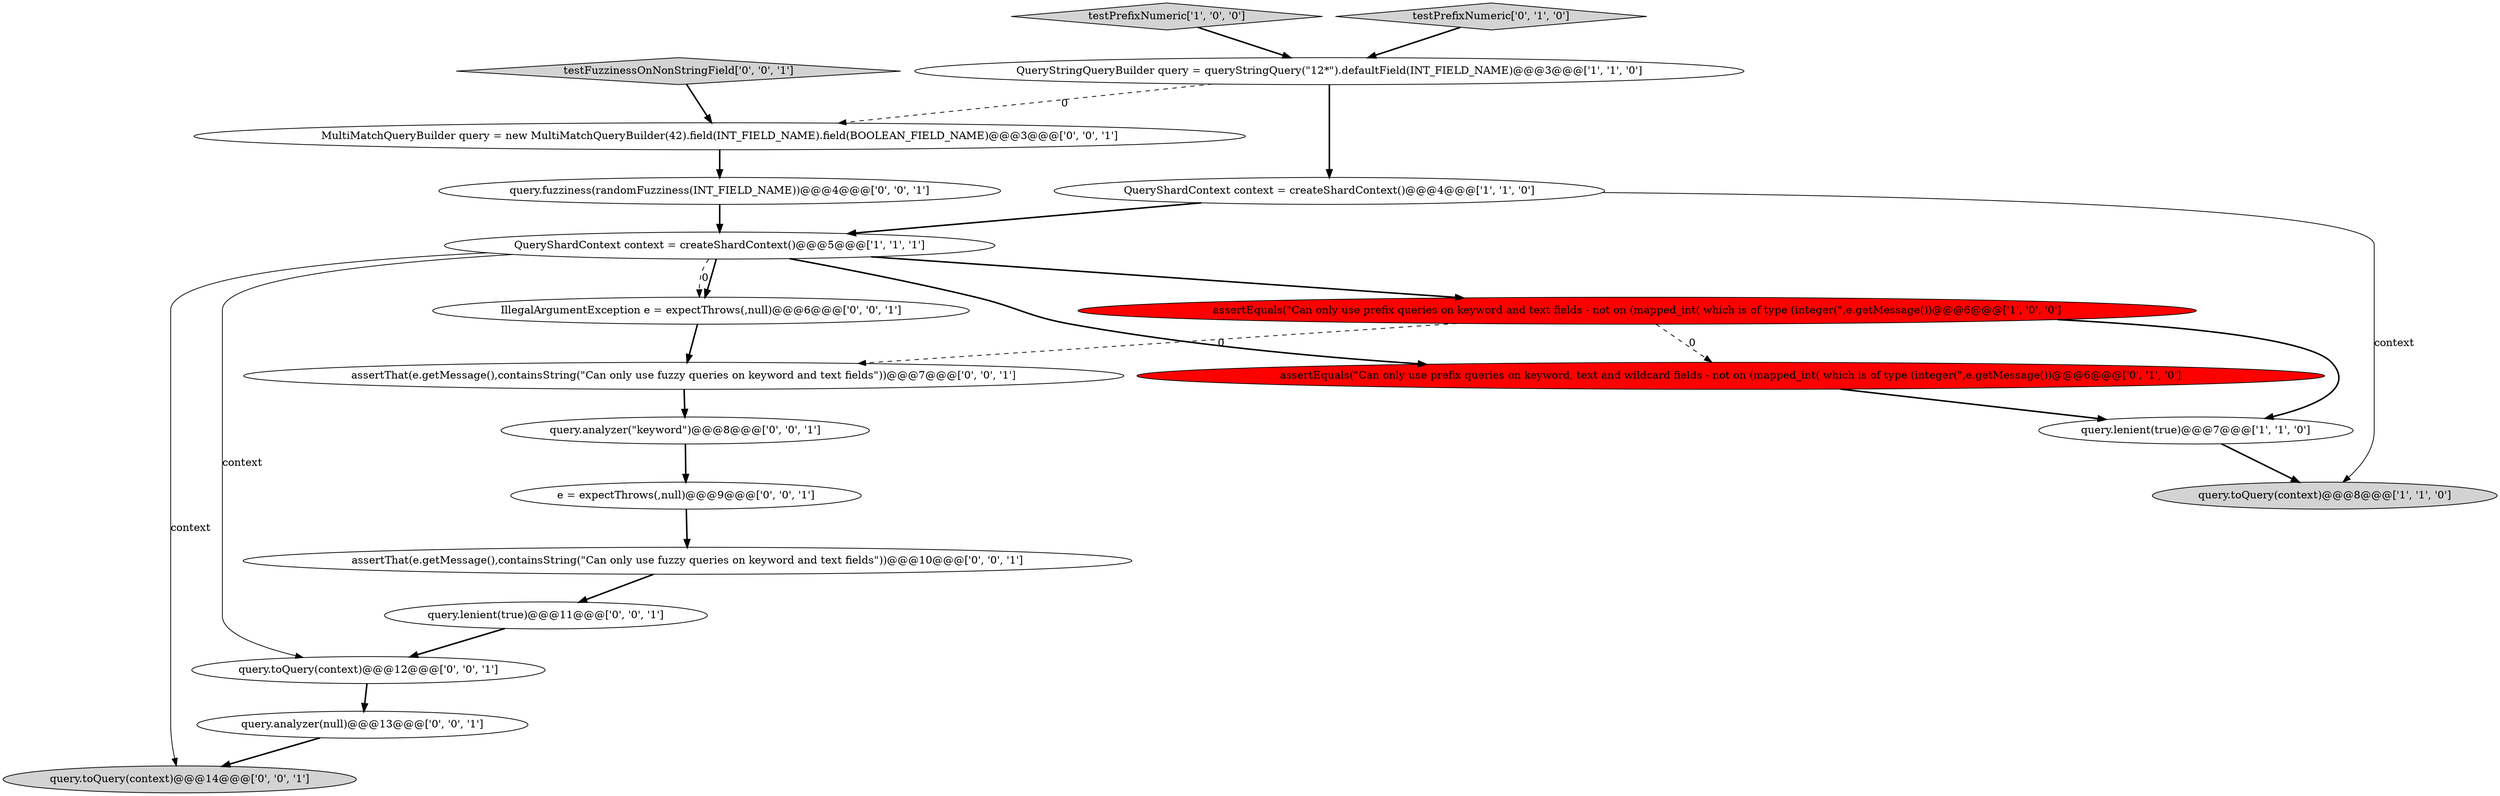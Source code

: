 digraph {
15 [style = filled, label = "query.toQuery(context)@@@12@@@['0', '0', '1']", fillcolor = white, shape = ellipse image = "AAA0AAABBB3BBB"];
8 [style = filled, label = "assertEquals(\"Can only use prefix queries on keyword, text and wildcard fields - not on (mapped_int( which is of type (integer(\",e.getMessage())@@@6@@@['0', '1', '0']", fillcolor = red, shape = ellipse image = "AAA1AAABBB2BBB"];
2 [style = filled, label = "query.toQuery(context)@@@8@@@['1', '1', '0']", fillcolor = lightgray, shape = ellipse image = "AAA0AAABBB1BBB"];
14 [style = filled, label = "IllegalArgumentException e = expectThrows(,null)@@@6@@@['0', '0', '1']", fillcolor = white, shape = ellipse image = "AAA0AAABBB3BBB"];
3 [style = filled, label = "testPrefixNumeric['1', '0', '0']", fillcolor = lightgray, shape = diamond image = "AAA0AAABBB1BBB"];
18 [style = filled, label = "query.fuzziness(randomFuzziness(INT_FIELD_NAME))@@@4@@@['0', '0', '1']", fillcolor = white, shape = ellipse image = "AAA0AAABBB3BBB"];
6 [style = filled, label = "query.lenient(true)@@@7@@@['1', '1', '0']", fillcolor = white, shape = ellipse image = "AAA0AAABBB1BBB"];
0 [style = filled, label = "QueryStringQueryBuilder query = queryStringQuery(\"12*\").defaultField(INT_FIELD_NAME)@@@3@@@['1', '1', '0']", fillcolor = white, shape = ellipse image = "AAA0AAABBB1BBB"];
13 [style = filled, label = "query.analyzer(\"keyword\")@@@8@@@['0', '0', '1']", fillcolor = white, shape = ellipse image = "AAA0AAABBB3BBB"];
5 [style = filled, label = "QueryShardContext context = createShardContext()@@@5@@@['1', '1', '1']", fillcolor = white, shape = ellipse image = "AAA0AAABBB1BBB"];
19 [style = filled, label = "query.lenient(true)@@@11@@@['0', '0', '1']", fillcolor = white, shape = ellipse image = "AAA0AAABBB3BBB"];
7 [style = filled, label = "testPrefixNumeric['0', '1', '0']", fillcolor = lightgray, shape = diamond image = "AAA0AAABBB2BBB"];
1 [style = filled, label = "assertEquals(\"Can only use prefix queries on keyword and text fields - not on (mapped_int( which is of type (integer(\",e.getMessage())@@@6@@@['1', '0', '0']", fillcolor = red, shape = ellipse image = "AAA1AAABBB1BBB"];
17 [style = filled, label = "assertThat(e.getMessage(),containsString(\"Can only use fuzzy queries on keyword and text fields\"))@@@10@@@['0', '0', '1']", fillcolor = white, shape = ellipse image = "AAA0AAABBB3BBB"];
10 [style = filled, label = "e = expectThrows(,null)@@@9@@@['0', '0', '1']", fillcolor = white, shape = ellipse image = "AAA0AAABBB3BBB"];
9 [style = filled, label = "MultiMatchQueryBuilder query = new MultiMatchQueryBuilder(42).field(INT_FIELD_NAME).field(BOOLEAN_FIELD_NAME)@@@3@@@['0', '0', '1']", fillcolor = white, shape = ellipse image = "AAA0AAABBB3BBB"];
4 [style = filled, label = "QueryShardContext context = createShardContext()@@@4@@@['1', '1', '0']", fillcolor = white, shape = ellipse image = "AAA0AAABBB1BBB"];
16 [style = filled, label = "assertThat(e.getMessage(),containsString(\"Can only use fuzzy queries on keyword and text fields\"))@@@7@@@['0', '0', '1']", fillcolor = white, shape = ellipse image = "AAA0AAABBB3BBB"];
12 [style = filled, label = "testFuzzinessOnNonStringField['0', '0', '1']", fillcolor = lightgray, shape = diamond image = "AAA0AAABBB3BBB"];
11 [style = filled, label = "query.analyzer(null)@@@13@@@['0', '0', '1']", fillcolor = white, shape = ellipse image = "AAA0AAABBB3BBB"];
20 [style = filled, label = "query.toQuery(context)@@@14@@@['0', '0', '1']", fillcolor = lightgray, shape = ellipse image = "AAA0AAABBB3BBB"];
14->16 [style = bold, label=""];
13->10 [style = bold, label=""];
11->20 [style = bold, label=""];
5->8 [style = bold, label=""];
16->13 [style = bold, label=""];
5->14 [style = dashed, label="0"];
5->20 [style = solid, label="context"];
8->6 [style = bold, label=""];
7->0 [style = bold, label=""];
10->17 [style = bold, label=""];
5->14 [style = bold, label=""];
12->9 [style = bold, label=""];
17->19 [style = bold, label=""];
3->0 [style = bold, label=""];
6->2 [style = bold, label=""];
5->1 [style = bold, label=""];
1->6 [style = bold, label=""];
9->18 [style = bold, label=""];
15->11 [style = bold, label=""];
0->4 [style = bold, label=""];
1->16 [style = dashed, label="0"];
18->5 [style = bold, label=""];
4->2 [style = solid, label="context"];
1->8 [style = dashed, label="0"];
0->9 [style = dashed, label="0"];
19->15 [style = bold, label=""];
4->5 [style = bold, label=""];
5->15 [style = solid, label="context"];
}
